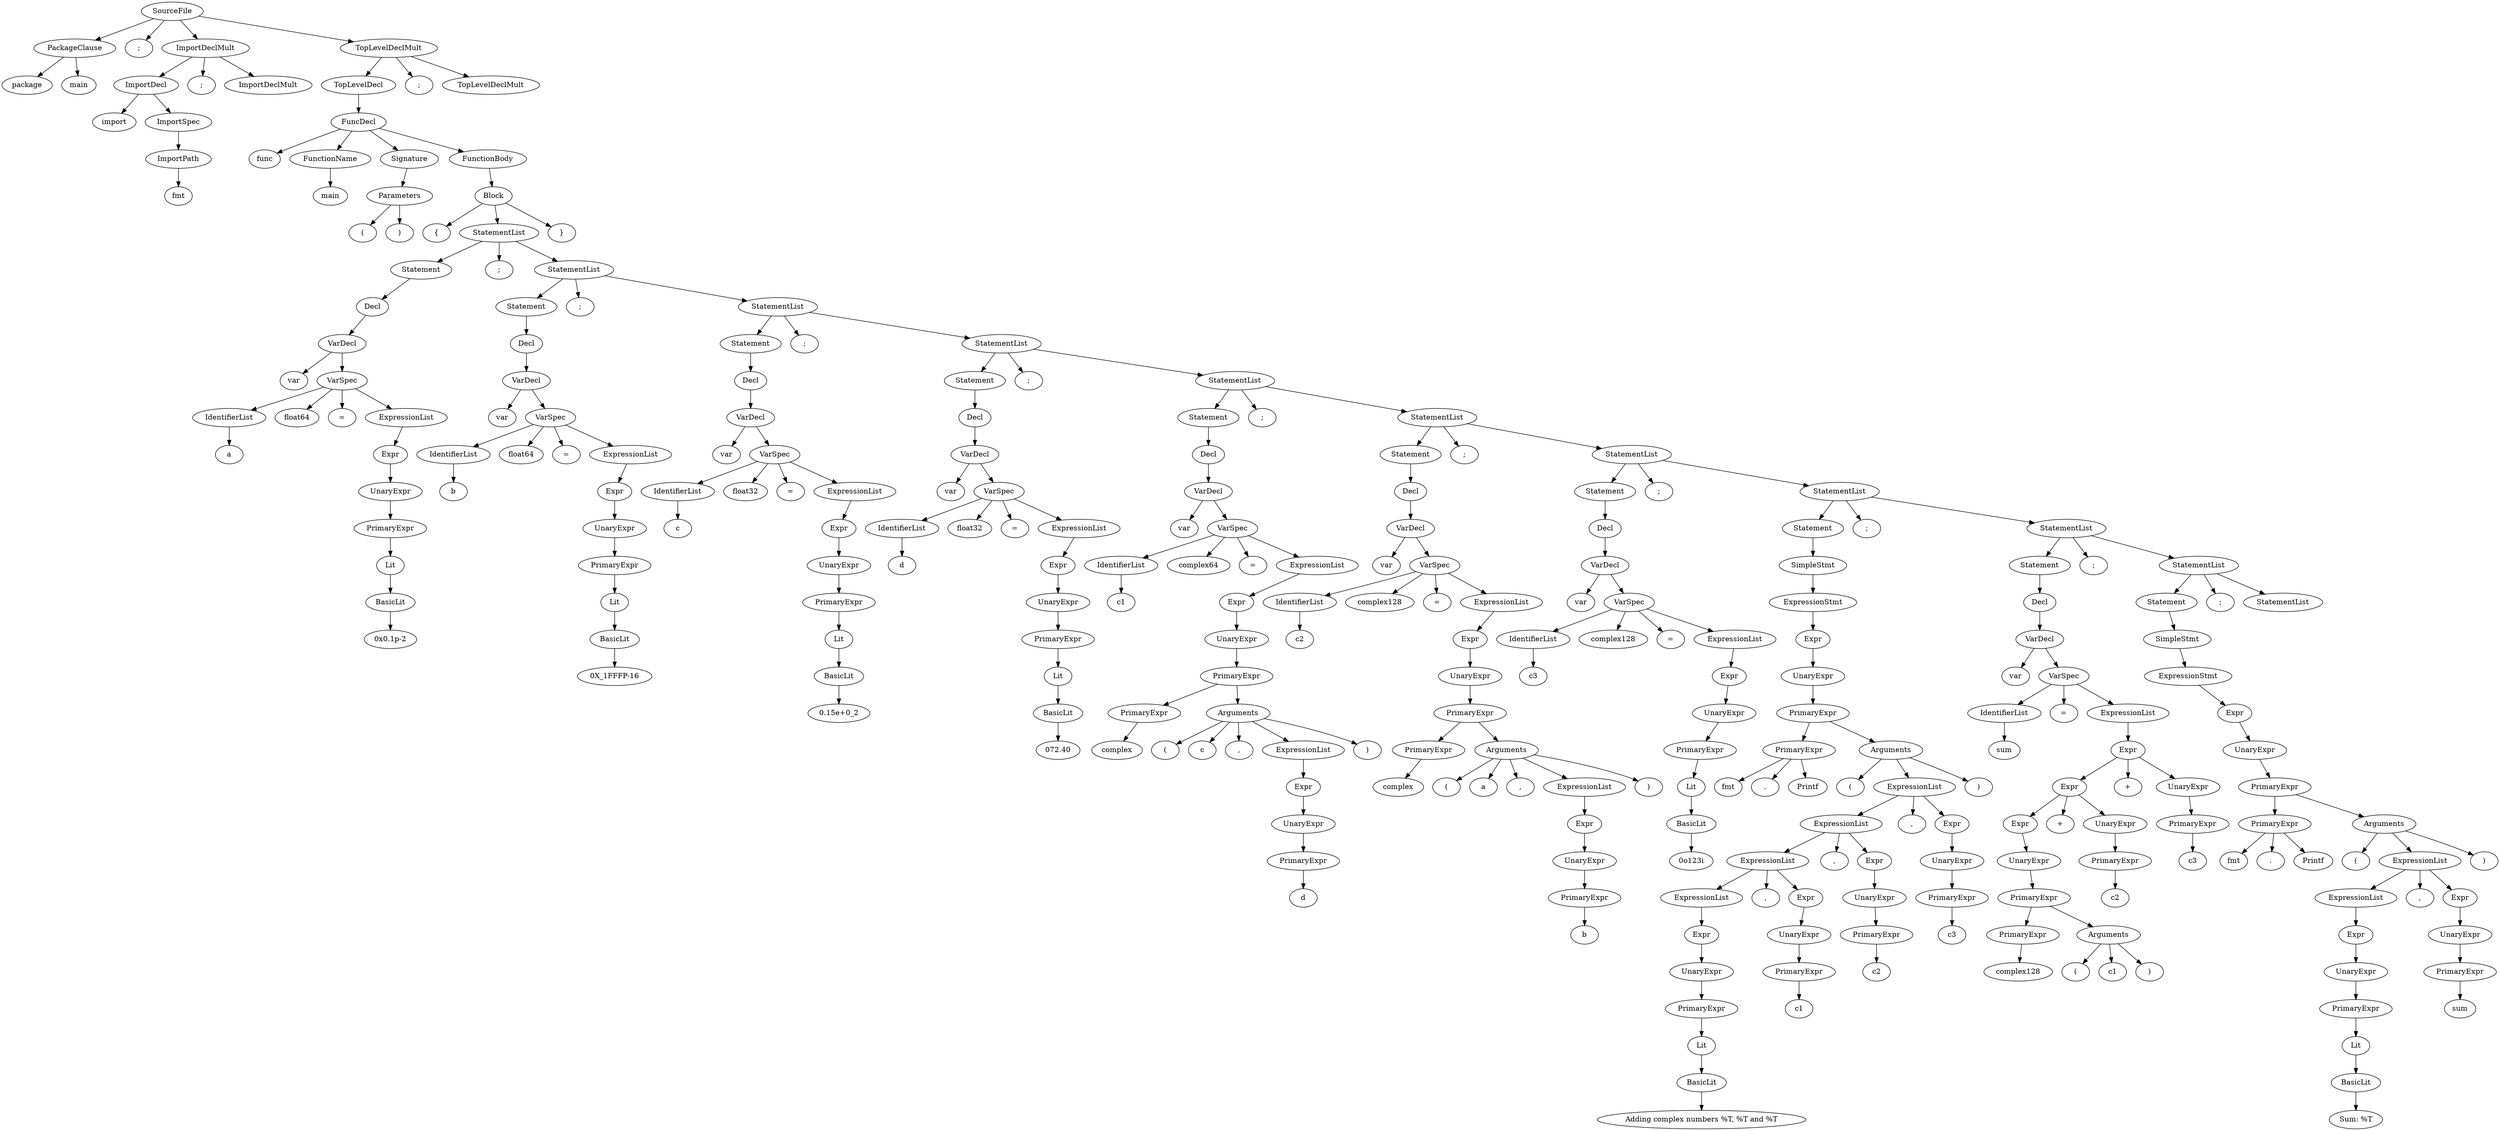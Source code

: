 digraph ParseTree {
0[label="SourceFile"]; 1[label="PackageClause"]; 0->1 ;
1[label="PackageClause"]; 2[label="package"]; 1->2 ;
1[label="PackageClause"]; 3[label="main"]; 1->3 ;
0[label="SourceFile"]; 4[label=";"]; 0->4 ;
0[label="SourceFile"]; 5[label="ImportDeclMult"]; 0->5 ;
5[label="ImportDeclMult"]; 6[label="ImportDecl"]; 5->6 ;
6[label="ImportDecl"]; 7[label="import"]; 6->7 ;
6[label="ImportDecl"]; 8[label="ImportSpec"]; 6->8 ;
8[label="ImportSpec"]; 9[label="ImportPath"]; 8->9 ;
9[label="ImportPath"]; 10[label="fmt"]; 9->10 ;
5[label="ImportDeclMult"]; 11[label=";"]; 5->11 ;
5[label="ImportDeclMult"]; 12[label="ImportDeclMult"]; 5->12 ;
0[label="SourceFile"]; 13[label="TopLevelDeclMult"]; 0->13 ;
13[label="TopLevelDeclMult"]; 14[label="TopLevelDecl"]; 13->14 ;
14[label="TopLevelDecl"]; 15[label="FuncDecl"]; 14->15 ;
15[label="FuncDecl"]; 16[label="func"]; 15->16 ;
15[label="FuncDecl"]; 17[label="FunctionName"]; 15->17 ;
17[label="FunctionName"]; 18[label="main"]; 17->18 ;
15[label="FuncDecl"]; 19[label="Signature"]; 15->19 ;
19[label="Signature"]; 20[label="Parameters"]; 19->20 ;
20[label="Parameters"]; 21[label="("]; 20->21 ;
20[label="Parameters"]; 22[label=")"]; 20->22 ;
15[label="FuncDecl"]; 23[label="FunctionBody"]; 15->23 ;
23[label="FunctionBody"]; 24[label="Block"]; 23->24 ;
24[label="Block"]; 25[label="{"]; 24->25 ;
24[label="Block"]; 26[label="StatementList"]; 24->26 ;
26[label="StatementList"]; 27[label="Statement"]; 26->27 ;
27[label="Statement"]; 28[label="Decl"]; 27->28 ;
28[label="Decl"]; 29[label="VarDecl"]; 28->29 ;
29[label="VarDecl"]; 30[label="var"]; 29->30 ;
29[label="VarDecl"]; 31[label="VarSpec"]; 29->31 ;
31[label="VarSpec"]; 32[label="IdentifierList"]; 31->32 ;
32[label="IdentifierList"]; 33[label="a"]; 32->33 ;
31[label="VarSpec"]; 34[label="float64"]; 31->34 ;
31[label="VarSpec"]; 35[label="="]; 31->35 ;
31[label="VarSpec"]; 36[label="ExpressionList"]; 31->36 ;
36[label="ExpressionList"]; 37[label="Expr"]; 36->37 ;
37[label="Expr"]; 38[label="UnaryExpr"]; 37->38 ;
38[label="UnaryExpr"]; 39[label="PrimaryExpr"]; 38->39 ;
39[label="PrimaryExpr"]; 40[label="Lit"]; 39->40 ;
40[label="Lit"]; 41[label="BasicLit"]; 40->41 ;
41[label="BasicLit"]; 42[label="0x0.1p-2"]; 41->42 ;
26[label="StatementList"]; 43[label=";"]; 26->43 ;
26[label="StatementList"]; 44[label="StatementList"]; 26->44 ;
44[label="StatementList"]; 45[label="Statement"]; 44->45 ;
45[label="Statement"]; 46[label="Decl"]; 45->46 ;
46[label="Decl"]; 47[label="VarDecl"]; 46->47 ;
47[label="VarDecl"]; 48[label="var"]; 47->48 ;
47[label="VarDecl"]; 49[label="VarSpec"]; 47->49 ;
49[label="VarSpec"]; 50[label="IdentifierList"]; 49->50 ;
50[label="IdentifierList"]; 51[label="b"]; 50->51 ;
49[label="VarSpec"]; 52[label="float64"]; 49->52 ;
49[label="VarSpec"]; 53[label="="]; 49->53 ;
49[label="VarSpec"]; 54[label="ExpressionList"]; 49->54 ;
54[label="ExpressionList"]; 55[label="Expr"]; 54->55 ;
55[label="Expr"]; 56[label="UnaryExpr"]; 55->56 ;
56[label="UnaryExpr"]; 57[label="PrimaryExpr"]; 56->57 ;
57[label="PrimaryExpr"]; 58[label="Lit"]; 57->58 ;
58[label="Lit"]; 59[label="BasicLit"]; 58->59 ;
59[label="BasicLit"]; 60[label="0X_1FFFP-16"]; 59->60 ;
44[label="StatementList"]; 61[label=";"]; 44->61 ;
44[label="StatementList"]; 62[label="StatementList"]; 44->62 ;
62[label="StatementList"]; 63[label="Statement"]; 62->63 ;
63[label="Statement"]; 64[label="Decl"]; 63->64 ;
64[label="Decl"]; 65[label="VarDecl"]; 64->65 ;
65[label="VarDecl"]; 66[label="var"]; 65->66 ;
65[label="VarDecl"]; 67[label="VarSpec"]; 65->67 ;
67[label="VarSpec"]; 68[label="IdentifierList"]; 67->68 ;
68[label="IdentifierList"]; 69[label="c"]; 68->69 ;
67[label="VarSpec"]; 70[label="float32"]; 67->70 ;
67[label="VarSpec"]; 71[label="="]; 67->71 ;
67[label="VarSpec"]; 72[label="ExpressionList"]; 67->72 ;
72[label="ExpressionList"]; 73[label="Expr"]; 72->73 ;
73[label="Expr"]; 74[label="UnaryExpr"]; 73->74 ;
74[label="UnaryExpr"]; 75[label="PrimaryExpr"]; 74->75 ;
75[label="PrimaryExpr"]; 76[label="Lit"]; 75->76 ;
76[label="Lit"]; 77[label="BasicLit"]; 76->77 ;
77[label="BasicLit"]; 78[label="0.15e+0_2"]; 77->78 ;
62[label="StatementList"]; 79[label=";"]; 62->79 ;
62[label="StatementList"]; 80[label="StatementList"]; 62->80 ;
80[label="StatementList"]; 81[label="Statement"]; 80->81 ;
81[label="Statement"]; 82[label="Decl"]; 81->82 ;
82[label="Decl"]; 83[label="VarDecl"]; 82->83 ;
83[label="VarDecl"]; 84[label="var"]; 83->84 ;
83[label="VarDecl"]; 85[label="VarSpec"]; 83->85 ;
85[label="VarSpec"]; 86[label="IdentifierList"]; 85->86 ;
86[label="IdentifierList"]; 87[label="d"]; 86->87 ;
85[label="VarSpec"]; 88[label="float32"]; 85->88 ;
85[label="VarSpec"]; 89[label="="]; 85->89 ;
85[label="VarSpec"]; 90[label="ExpressionList"]; 85->90 ;
90[label="ExpressionList"]; 91[label="Expr"]; 90->91 ;
91[label="Expr"]; 92[label="UnaryExpr"]; 91->92 ;
92[label="UnaryExpr"]; 93[label="PrimaryExpr"]; 92->93 ;
93[label="PrimaryExpr"]; 94[label="Lit"]; 93->94 ;
94[label="Lit"]; 95[label="BasicLit"]; 94->95 ;
95[label="BasicLit"]; 96[label="072.40"]; 95->96 ;
80[label="StatementList"]; 97[label=";"]; 80->97 ;
80[label="StatementList"]; 98[label="StatementList"]; 80->98 ;
98[label="StatementList"]; 99[label="Statement"]; 98->99 ;
99[label="Statement"]; 100[label="Decl"]; 99->100 ;
100[label="Decl"]; 101[label="VarDecl"]; 100->101 ;
101[label="VarDecl"]; 102[label="var"]; 101->102 ;
101[label="VarDecl"]; 103[label="VarSpec"]; 101->103 ;
103[label="VarSpec"]; 104[label="IdentifierList"]; 103->104 ;
104[label="IdentifierList"]; 105[label="c1"]; 104->105 ;
103[label="VarSpec"]; 106[label="complex64"]; 103->106 ;
103[label="VarSpec"]; 107[label="="]; 103->107 ;
103[label="VarSpec"]; 108[label="ExpressionList"]; 103->108 ;
108[label="ExpressionList"]; 109[label="Expr"]; 108->109 ;
109[label="Expr"]; 110[label="UnaryExpr"]; 109->110 ;
110[label="UnaryExpr"]; 111[label="PrimaryExpr"]; 110->111 ;
111[label="PrimaryExpr"]; 112[label="PrimaryExpr"]; 111->112 ;
112[label="PrimaryExpr"]; 113[label="complex"]; 112->113 ;
111[label="PrimaryExpr"]; 114[label="Arguments"]; 111->114 ;
114[label="Arguments"]; 115[label="("]; 114->115 ;
114[label="Arguments"]; 116[label="c"]; 114->116 ;
114[label="Arguments"]; 117[label=","]; 114->117 ;
114[label="Arguments"]; 118[label="ExpressionList"]; 114->118 ;
118[label="ExpressionList"]; 119[label="Expr"]; 118->119 ;
119[label="Expr"]; 120[label="UnaryExpr"]; 119->120 ;
120[label="UnaryExpr"]; 121[label="PrimaryExpr"]; 120->121 ;
121[label="PrimaryExpr"]; 122[label="d"]; 121->122 ;
114[label="Arguments"]; 123[label=")"]; 114->123 ;
98[label="StatementList"]; 124[label=";"]; 98->124 ;
98[label="StatementList"]; 125[label="StatementList"]; 98->125 ;
125[label="StatementList"]; 126[label="Statement"]; 125->126 ;
126[label="Statement"]; 127[label="Decl"]; 126->127 ;
127[label="Decl"]; 128[label="VarDecl"]; 127->128 ;
128[label="VarDecl"]; 129[label="var"]; 128->129 ;
128[label="VarDecl"]; 130[label="VarSpec"]; 128->130 ;
130[label="VarSpec"]; 131[label="IdentifierList"]; 130->131 ;
131[label="IdentifierList"]; 132[label="c2"]; 131->132 ;
130[label="VarSpec"]; 133[label="complex128"]; 130->133 ;
130[label="VarSpec"]; 134[label="="]; 130->134 ;
130[label="VarSpec"]; 135[label="ExpressionList"]; 130->135 ;
135[label="ExpressionList"]; 136[label="Expr"]; 135->136 ;
136[label="Expr"]; 137[label="UnaryExpr"]; 136->137 ;
137[label="UnaryExpr"]; 138[label="PrimaryExpr"]; 137->138 ;
138[label="PrimaryExpr"]; 139[label="PrimaryExpr"]; 138->139 ;
139[label="PrimaryExpr"]; 140[label="complex"]; 139->140 ;
138[label="PrimaryExpr"]; 141[label="Arguments"]; 138->141 ;
141[label="Arguments"]; 142[label="("]; 141->142 ;
141[label="Arguments"]; 143[label="a"]; 141->143 ;
141[label="Arguments"]; 144[label=","]; 141->144 ;
141[label="Arguments"]; 145[label="ExpressionList"]; 141->145 ;
145[label="ExpressionList"]; 146[label="Expr"]; 145->146 ;
146[label="Expr"]; 147[label="UnaryExpr"]; 146->147 ;
147[label="UnaryExpr"]; 148[label="PrimaryExpr"]; 147->148 ;
148[label="PrimaryExpr"]; 149[label="b"]; 148->149 ;
141[label="Arguments"]; 150[label=")"]; 141->150 ;
125[label="StatementList"]; 151[label=";"]; 125->151 ;
125[label="StatementList"]; 152[label="StatementList"]; 125->152 ;
152[label="StatementList"]; 153[label="Statement"]; 152->153 ;
153[label="Statement"]; 154[label="Decl"]; 153->154 ;
154[label="Decl"]; 155[label="VarDecl"]; 154->155 ;
155[label="VarDecl"]; 156[label="var"]; 155->156 ;
155[label="VarDecl"]; 157[label="VarSpec"]; 155->157 ;
157[label="VarSpec"]; 158[label="IdentifierList"]; 157->158 ;
158[label="IdentifierList"]; 159[label="c3"]; 158->159 ;
157[label="VarSpec"]; 160[label="complex128"]; 157->160 ;
157[label="VarSpec"]; 161[label="="]; 157->161 ;
157[label="VarSpec"]; 162[label="ExpressionList"]; 157->162 ;
162[label="ExpressionList"]; 163[label="Expr"]; 162->163 ;
163[label="Expr"]; 164[label="UnaryExpr"]; 163->164 ;
164[label="UnaryExpr"]; 165[label="PrimaryExpr"]; 164->165 ;
165[label="PrimaryExpr"]; 166[label="Lit"]; 165->166 ;
166[label="Lit"]; 167[label="BasicLit"]; 166->167 ;
167[label="BasicLit"]; 168[label="0o123i"]; 167->168 ;
152[label="StatementList"]; 169[label=";"]; 152->169 ;
152[label="StatementList"]; 170[label="StatementList"]; 152->170 ;
170[label="StatementList"]; 171[label="Statement"]; 170->171 ;
171[label="Statement"]; 172[label="SimpleStmt"]; 171->172 ;
172[label="SimpleStmt"]; 173[label="ExpressionStmt"]; 172->173 ;
173[label="ExpressionStmt"]; 174[label="Expr"]; 173->174 ;
174[label="Expr"]; 175[label="UnaryExpr"]; 174->175 ;
175[label="UnaryExpr"]; 176[label="PrimaryExpr"]; 175->176 ;
176[label="PrimaryExpr"]; 177[label="PrimaryExpr"]; 176->177 ;
177[label="PrimaryExpr"]; 178[label="fmt"]; 177->178 ;
177[label="PrimaryExpr"]; 179[label="."]; 177->179 ;
177[label="PrimaryExpr"]; 180[label="Printf"]; 177->180 ;
176[label="PrimaryExpr"]; 181[label="Arguments"]; 176->181 ;
181[label="Arguments"]; 182[label="("]; 181->182 ;
181[label="Arguments"]; 183[label="ExpressionList"]; 181->183 ;
183[label="ExpressionList"]; 184[label="ExpressionList"]; 183->184 ;
184[label="ExpressionList"]; 185[label="ExpressionList"]; 184->185 ;
185[label="ExpressionList"]; 186[label="ExpressionList"]; 185->186 ;
186[label="ExpressionList"]; 187[label="Expr"]; 186->187 ;
187[label="Expr"]; 188[label="UnaryExpr"]; 187->188 ;
188[label="UnaryExpr"]; 189[label="PrimaryExpr"]; 188->189 ;
189[label="PrimaryExpr"]; 190[label="Lit"]; 189->190 ;
190[label="Lit"]; 191[label="BasicLit"]; 190->191 ;
191[label="BasicLit"]; 192[label="Adding complex numbers %T, %T and %T\n"]; 191->192 ;
185[label="ExpressionList"]; 193[label=","]; 185->193 ;
185[label="ExpressionList"]; 194[label="Expr"]; 185->194 ;
194[label="Expr"]; 195[label="UnaryExpr"]; 194->195 ;
195[label="UnaryExpr"]; 196[label="PrimaryExpr"]; 195->196 ;
196[label="PrimaryExpr"]; 197[label="c1"]; 196->197 ;
184[label="ExpressionList"]; 198[label=","]; 184->198 ;
184[label="ExpressionList"]; 199[label="Expr"]; 184->199 ;
199[label="Expr"]; 200[label="UnaryExpr"]; 199->200 ;
200[label="UnaryExpr"]; 201[label="PrimaryExpr"]; 200->201 ;
201[label="PrimaryExpr"]; 202[label="c2"]; 201->202 ;
183[label="ExpressionList"]; 203[label=","]; 183->203 ;
183[label="ExpressionList"]; 204[label="Expr"]; 183->204 ;
204[label="Expr"]; 205[label="UnaryExpr"]; 204->205 ;
205[label="UnaryExpr"]; 206[label="PrimaryExpr"]; 205->206 ;
206[label="PrimaryExpr"]; 207[label="c3"]; 206->207 ;
181[label="Arguments"]; 208[label=")"]; 181->208 ;
170[label="StatementList"]; 209[label=";"]; 170->209 ;
170[label="StatementList"]; 210[label="StatementList"]; 170->210 ;
210[label="StatementList"]; 211[label="Statement"]; 210->211 ;
211[label="Statement"]; 212[label="Decl"]; 211->212 ;
212[label="Decl"]; 213[label="VarDecl"]; 212->213 ;
213[label="VarDecl"]; 214[label="var"]; 213->214 ;
213[label="VarDecl"]; 215[label="VarSpec"]; 213->215 ;
215[label="VarSpec"]; 216[label="IdentifierList"]; 215->216 ;
216[label="IdentifierList"]; 217[label="sum"]; 216->217 ;
215[label="VarSpec"]; 218[label="="]; 215->218 ;
215[label="VarSpec"]; 219[label="ExpressionList"]; 215->219 ;
219[label="ExpressionList"]; 220[label="Expr"]; 219->220 ;
220[label="Expr"]; 221[label="Expr"]; 220->221 ;
221[label="Expr"]; 222[label="Expr"]; 221->222 ;
222[label="Expr"]; 223[label="UnaryExpr"]; 222->223 ;
223[label="UnaryExpr"]; 224[label="PrimaryExpr"]; 223->224 ;
224[label="PrimaryExpr"]; 225[label="PrimaryExpr"]; 224->225 ;
225[label="PrimaryExpr"]; 226[label="complex128"]; 225->226 ;
224[label="PrimaryExpr"]; 227[label="Arguments"]; 224->227 ;
227[label="Arguments"]; 228[label="("]; 227->228 ;
227[label="Arguments"]; 229[label="c1"]; 227->229 ;
227[label="Arguments"]; 230[label=")"]; 227->230 ;
221[label="Expr"]; 231[label="+"]; 221->231 ;
221[label="Expr"]; 232[label="UnaryExpr"]; 221->232 ;
232[label="UnaryExpr"]; 233[label="PrimaryExpr"]; 232->233 ;
233[label="PrimaryExpr"]; 234[label="c2"]; 233->234 ;
220[label="Expr"]; 235[label="+"]; 220->235 ;
220[label="Expr"]; 236[label="UnaryExpr"]; 220->236 ;
236[label="UnaryExpr"]; 237[label="PrimaryExpr"]; 236->237 ;
237[label="PrimaryExpr"]; 238[label="c3"]; 237->238 ;
210[label="StatementList"]; 239[label=";"]; 210->239 ;
210[label="StatementList"]; 240[label="StatementList"]; 210->240 ;
240[label="StatementList"]; 241[label="Statement"]; 240->241 ;
241[label="Statement"]; 242[label="SimpleStmt"]; 241->242 ;
242[label="SimpleStmt"]; 243[label="ExpressionStmt"]; 242->243 ;
243[label="ExpressionStmt"]; 244[label="Expr"]; 243->244 ;
244[label="Expr"]; 245[label="UnaryExpr"]; 244->245 ;
245[label="UnaryExpr"]; 246[label="PrimaryExpr"]; 245->246 ;
246[label="PrimaryExpr"]; 247[label="PrimaryExpr"]; 246->247 ;
247[label="PrimaryExpr"]; 248[label="fmt"]; 247->248 ;
247[label="PrimaryExpr"]; 249[label="."]; 247->249 ;
247[label="PrimaryExpr"]; 250[label="Printf"]; 247->250 ;
246[label="PrimaryExpr"]; 251[label="Arguments"]; 246->251 ;
251[label="Arguments"]; 252[label="("]; 251->252 ;
251[label="Arguments"]; 253[label="ExpressionList"]; 251->253 ;
253[label="ExpressionList"]; 254[label="ExpressionList"]; 253->254 ;
254[label="ExpressionList"]; 255[label="Expr"]; 254->255 ;
255[label="Expr"]; 256[label="UnaryExpr"]; 255->256 ;
256[label="UnaryExpr"]; 257[label="PrimaryExpr"]; 256->257 ;
257[label="PrimaryExpr"]; 258[label="Lit"]; 257->258 ;
258[label="Lit"]; 259[label="BasicLit"]; 258->259 ;
259[label="BasicLit"]; 260[label="Sum: %T\n"]; 259->260 ;
253[label="ExpressionList"]; 261[label=","]; 253->261 ;
253[label="ExpressionList"]; 262[label="Expr"]; 253->262 ;
262[label="Expr"]; 263[label="UnaryExpr"]; 262->263 ;
263[label="UnaryExpr"]; 264[label="PrimaryExpr"]; 263->264 ;
264[label="PrimaryExpr"]; 265[label="sum"]; 264->265 ;
251[label="Arguments"]; 266[label=")"]; 251->266 ;
240[label="StatementList"]; 267[label=";"]; 240->267 ;
240[label="StatementList"]; 268[label="StatementList"]; 240->268 ;
24[label="Block"]; 269[label="}"]; 24->269 ;
13[label="TopLevelDeclMult"]; 270[label=";"]; 13->270 ;
13[label="TopLevelDeclMult"]; 271[label="TopLevelDeclMult"]; 13->271 ;
}